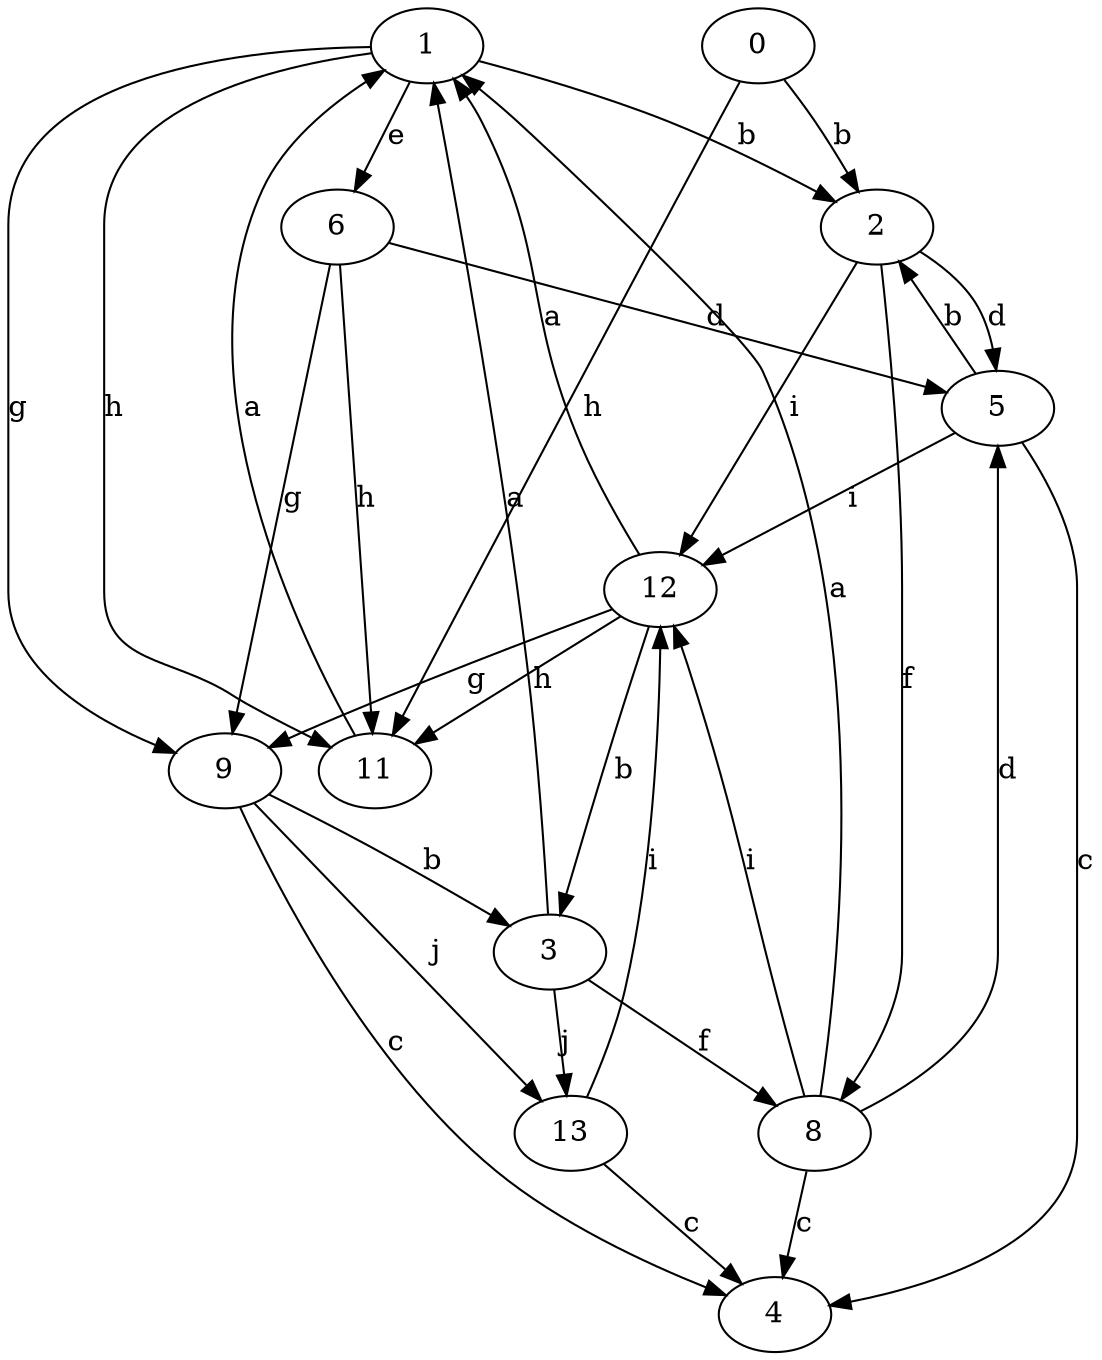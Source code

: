 strict digraph  {
1;
2;
3;
4;
5;
6;
8;
9;
11;
12;
0;
13;
1 -> 2  [label=b];
1 -> 6  [label=e];
1 -> 9  [label=g];
1 -> 11  [label=h];
2 -> 5  [label=d];
2 -> 8  [label=f];
2 -> 12  [label=i];
3 -> 1  [label=a];
3 -> 8  [label=f];
3 -> 13  [label=j];
5 -> 2  [label=b];
5 -> 4  [label=c];
5 -> 12  [label=i];
6 -> 5  [label=d];
6 -> 9  [label=g];
6 -> 11  [label=h];
8 -> 1  [label=a];
8 -> 4  [label=c];
8 -> 5  [label=d];
8 -> 12  [label=i];
9 -> 3  [label=b];
9 -> 4  [label=c];
9 -> 13  [label=j];
11 -> 1  [label=a];
12 -> 1  [label=a];
12 -> 3  [label=b];
12 -> 9  [label=g];
12 -> 11  [label=h];
0 -> 2  [label=b];
0 -> 11  [label=h];
13 -> 4  [label=c];
13 -> 12  [label=i];
}
